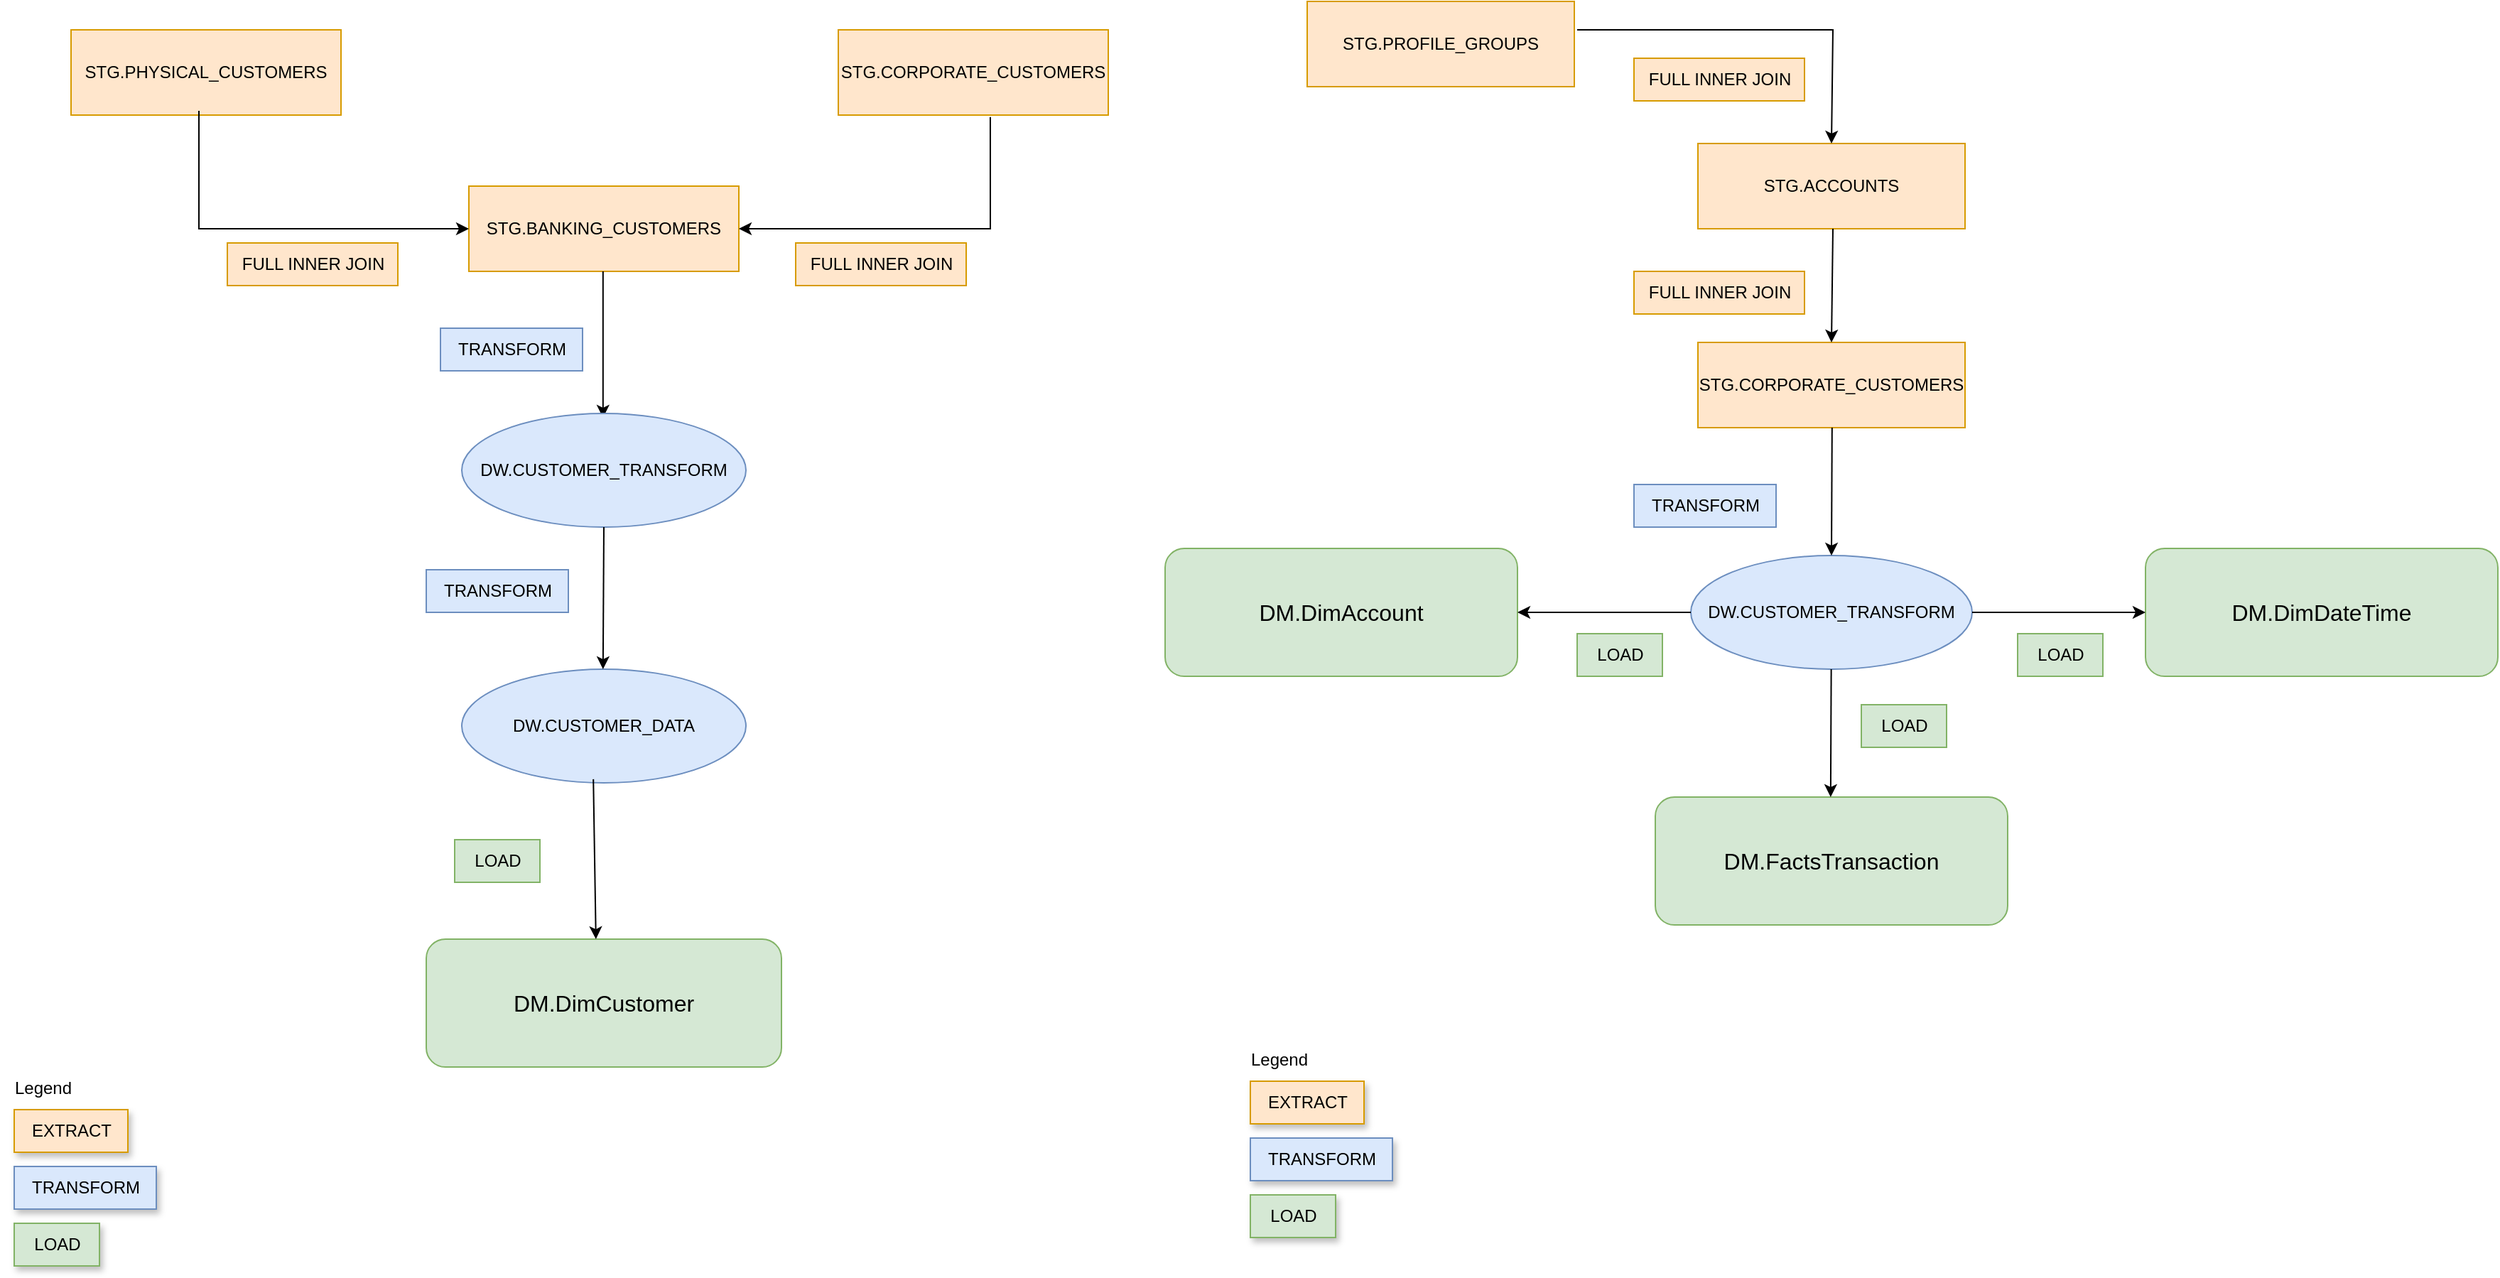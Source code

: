 <mxfile version="27.1.1">
  <diagram name="Page-1" id="oY2RIUIE8qrH9QMFWGEj">
    <mxGraphModel dx="1969" dy="1065" grid="1" gridSize="10" guides="1" tooltips="1" connect="1" arrows="1" fold="1" page="1" pageScale="1" pageWidth="827" pageHeight="1169" math="0" shadow="0">
      <root>
        <mxCell id="0" />
        <mxCell id="1" parent="0" />
        <mxCell id="5Wk8-XbovUFPplN8qRzZ-1" value="STG.PHYSICAL_CUSTOMERS" style="rounded=0;whiteSpace=wrap;html=1;fillColor=#ffe6cc;strokeColor=#d79b00;" vertex="1" parent="1">
          <mxGeometry x="70" y="140" width="190" height="60" as="geometry" />
        </mxCell>
        <mxCell id="5Wk8-XbovUFPplN8qRzZ-2" value="STG.CORPORATE_CUSTOMERS" style="rounded=0;whiteSpace=wrap;html=1;fillColor=#ffe6cc;strokeColor=#d79b00;" vertex="1" parent="1">
          <mxGeometry x="610" y="140" width="190" height="60" as="geometry" />
        </mxCell>
        <mxCell id="5Wk8-XbovUFPplN8qRzZ-3" value="STG.BANKING_CUSTOMERS" style="rounded=0;whiteSpace=wrap;html=1;fillColor=#ffe6cc;strokeColor=#d79b00;" vertex="1" parent="1">
          <mxGeometry x="350" y="250" width="190" height="60" as="geometry" />
        </mxCell>
        <mxCell id="5Wk8-XbovUFPplN8qRzZ-4" value="" style="endArrow=classic;html=1;rounded=0;entryX=0;entryY=0.5;entryDx=0;entryDy=0;" edge="1" parent="1" target="5Wk8-XbovUFPplN8qRzZ-3">
          <mxGeometry width="50" height="50" relative="1" as="geometry">
            <mxPoint x="160" y="197" as="sourcePoint" />
            <mxPoint x="410" y="430" as="targetPoint" />
            <Array as="points">
              <mxPoint x="160" y="280" />
            </Array>
          </mxGeometry>
        </mxCell>
        <mxCell id="5Wk8-XbovUFPplN8qRzZ-6" value="" style="endArrow=classic;html=1;rounded=0;entryX=1;entryY=0.5;entryDx=0;entryDy=0;exitX=0.563;exitY=1.022;exitDx=0;exitDy=0;exitPerimeter=0;" edge="1" parent="1" source="5Wk8-XbovUFPplN8qRzZ-2" target="5Wk8-XbovUFPplN8qRzZ-3">
          <mxGeometry width="50" height="50" relative="1" as="geometry">
            <mxPoint x="360" y="480" as="sourcePoint" />
            <mxPoint x="410" y="430" as="targetPoint" />
            <Array as="points">
              <mxPoint x="717" y="280" />
            </Array>
          </mxGeometry>
        </mxCell>
        <mxCell id="5Wk8-XbovUFPplN8qRzZ-7" value="FULL INNER JOIN" style="text;html=1;align=center;verticalAlign=middle;resizable=0;points=[];autosize=1;strokeColor=#d79b00;fillColor=#ffe6cc;" vertex="1" parent="1">
          <mxGeometry x="180" y="290" width="120" height="30" as="geometry" />
        </mxCell>
        <mxCell id="5Wk8-XbovUFPplN8qRzZ-8" value="FULL INNER JOIN" style="text;html=1;align=center;verticalAlign=middle;resizable=0;points=[];autosize=1;strokeColor=#d79b00;fillColor=#ffe6cc;" vertex="1" parent="1">
          <mxGeometry x="580" y="290" width="120" height="30" as="geometry" />
        </mxCell>
        <mxCell id="5Wk8-XbovUFPplN8qRzZ-13" value="" style="endArrow=classic;html=1;rounded=0;exitX=0.092;exitY=1.018;exitDx=0;exitDy=0;exitPerimeter=0;" edge="1" parent="1">
          <mxGeometry width="50" height="50" relative="1" as="geometry">
            <mxPoint x="444.41" y="310" as="sourcePoint" />
            <mxPoint x="444.41" y="413" as="targetPoint" />
          </mxGeometry>
        </mxCell>
        <mxCell id="5Wk8-XbovUFPplN8qRzZ-14" value="DW.CUSTOMER_TRANSFORM" style="ellipse;whiteSpace=wrap;html=1;fillColor=#dae8fc;strokeColor=#6c8ebf;" vertex="1" parent="1">
          <mxGeometry x="345" y="410" width="200" height="80" as="geometry" />
        </mxCell>
        <mxCell id="5Wk8-XbovUFPplN8qRzZ-15" value="DW.CUSTOMER_DATA" style="ellipse;whiteSpace=wrap;html=1;fillColor=#dae8fc;strokeColor=#6c8ebf;" vertex="1" parent="1">
          <mxGeometry x="345" y="590" width="200" height="80" as="geometry" />
        </mxCell>
        <mxCell id="5Wk8-XbovUFPplN8qRzZ-17" value="" style="endArrow=classic;html=1;rounded=0;exitX=0.5;exitY=1;exitDx=0;exitDy=0;entryX=0.497;entryY=0;entryDx=0;entryDy=0;entryPerimeter=0;" edge="1" parent="1" source="5Wk8-XbovUFPplN8qRzZ-14" target="5Wk8-XbovUFPplN8qRzZ-15">
          <mxGeometry width="50" height="50" relative="1" as="geometry">
            <mxPoint x="444.41" y="482" as="sourcePoint" />
            <mxPoint x="444.41" y="585" as="targetPoint" />
          </mxGeometry>
        </mxCell>
        <mxCell id="5Wk8-XbovUFPplN8qRzZ-19" value="TRANSFORM" style="text;html=1;align=center;verticalAlign=middle;resizable=0;points=[];autosize=1;strokeColor=#6c8ebf;fillColor=#dae8fc;" vertex="1" parent="1">
          <mxGeometry x="330" y="350" width="100" height="30" as="geometry" />
        </mxCell>
        <mxCell id="5Wk8-XbovUFPplN8qRzZ-20" value="TRANSFORM" style="text;html=1;align=center;verticalAlign=middle;resizable=0;points=[];autosize=1;strokeColor=#6c8ebf;fillColor=#dae8fc;" vertex="1" parent="1">
          <mxGeometry x="320" y="520" width="100" height="30" as="geometry" />
        </mxCell>
        <mxCell id="5Wk8-XbovUFPplN8qRzZ-22" value="&lt;font style=&quot;font-size: 16px;&quot;&gt;DM.DimCustomer&lt;/font&gt;" style="rounded=1;whiteSpace=wrap;html=1;fillColor=#d5e8d4;strokeColor=#82b366;" vertex="1" parent="1">
          <mxGeometry x="320" y="780" width="250" height="90" as="geometry" />
        </mxCell>
        <mxCell id="5Wk8-XbovUFPplN8qRzZ-24" value="" style="endArrow=classic;html=1;rounded=0;exitX=0.463;exitY=0.968;exitDx=0;exitDy=0;entryX=0.497;entryY=0;entryDx=0;entryDy=0;entryPerimeter=0;exitPerimeter=0;" edge="1" parent="1" source="5Wk8-XbovUFPplN8qRzZ-15">
          <mxGeometry width="50" height="50" relative="1" as="geometry">
            <mxPoint x="440.41" y="680" as="sourcePoint" />
            <mxPoint x="439.41" y="780" as="targetPoint" />
          </mxGeometry>
        </mxCell>
        <mxCell id="5Wk8-XbovUFPplN8qRzZ-28" value="LOAD" style="text;html=1;align=center;verticalAlign=middle;resizable=0;points=[];autosize=1;strokeColor=#82b366;fillColor=#d5e8d4;" vertex="1" parent="1">
          <mxGeometry x="340" y="710" width="60" height="30" as="geometry" />
        </mxCell>
        <mxCell id="5Wk8-XbovUFPplN8qRzZ-29" value="Legend" style="text;html=1;align=center;verticalAlign=middle;resizable=0;points=[];autosize=1;strokeColor=none;fillColor=none;" vertex="1" parent="1">
          <mxGeometry x="20" y="870" width="60" height="30" as="geometry" />
        </mxCell>
        <mxCell id="5Wk8-XbovUFPplN8qRzZ-31" value="EXTRACT" style="text;html=1;align=center;verticalAlign=middle;resizable=0;points=[];autosize=1;strokeColor=#d79b00;fillColor=#ffe6cc;glass=0;rounded=0;shadow=1;" vertex="1" parent="1">
          <mxGeometry x="30" y="900" width="80" height="30" as="geometry" />
        </mxCell>
        <mxCell id="5Wk8-XbovUFPplN8qRzZ-32" value="TRANSFORM" style="text;html=1;align=center;verticalAlign=middle;resizable=0;points=[];autosize=1;strokeColor=#6c8ebf;fillColor=#dae8fc;shadow=1;" vertex="1" parent="1">
          <mxGeometry x="30" y="940" width="100" height="30" as="geometry" />
        </mxCell>
        <mxCell id="5Wk8-XbovUFPplN8qRzZ-34" value="LOAD" style="text;html=1;align=center;verticalAlign=middle;resizable=0;points=[];autosize=1;strokeColor=#82b366;fillColor=#d5e8d4;shadow=1;" vertex="1" parent="1">
          <mxGeometry x="30" y="980" width="60" height="30" as="geometry" />
        </mxCell>
        <mxCell id="5Wk8-XbovUFPplN8qRzZ-53" value="STG.PROFILE_GROUPS" style="rounded=0;whiteSpace=wrap;html=1;fillColor=#ffe6cc;strokeColor=#d79b00;" vertex="1" parent="1">
          <mxGeometry x="940" y="120" width="188" height="60" as="geometry" />
        </mxCell>
        <mxCell id="5Wk8-XbovUFPplN8qRzZ-54" value="STG.CORPORATE_CUSTOMERS" style="rounded=0;whiteSpace=wrap;html=1;fillColor=#ffe6cc;strokeColor=#d79b00;" vertex="1" parent="1">
          <mxGeometry x="1215" y="360" width="188" height="60" as="geometry" />
        </mxCell>
        <mxCell id="5Wk8-XbovUFPplN8qRzZ-55" value="STG.ACCOUNTS" style="rounded=0;whiteSpace=wrap;html=1;fillColor=#ffe6cc;strokeColor=#d79b00;" vertex="1" parent="1">
          <mxGeometry x="1215" y="220" width="188" height="60" as="geometry" />
        </mxCell>
        <mxCell id="5Wk8-XbovUFPplN8qRzZ-58" value="FULL INNER JOIN" style="text;html=1;align=center;verticalAlign=middle;resizable=0;points=[];autosize=1;strokeColor=#d79b00;fillColor=#ffe6cc;" vertex="1" parent="1">
          <mxGeometry x="1170" y="160" width="120" height="30" as="geometry" />
        </mxCell>
        <mxCell id="5Wk8-XbovUFPplN8qRzZ-59" value="FULL INNER JOIN" style="text;html=1;align=center;verticalAlign=middle;resizable=0;points=[];autosize=1;strokeColor=#d79b00;fillColor=#ffe6cc;" vertex="1" parent="1">
          <mxGeometry x="1170" y="310" width="120" height="30" as="geometry" />
        </mxCell>
        <mxCell id="5Wk8-XbovUFPplN8qRzZ-60" value="" style="endArrow=classic;html=1;rounded=0;exitX=0.092;exitY=1.018;exitDx=0;exitDy=0;exitPerimeter=0;entryX=0.5;entryY=0;entryDx=0;entryDy=0;" edge="1" parent="1" target="5Wk8-XbovUFPplN8qRzZ-55">
          <mxGeometry width="50" height="50" relative="1" as="geometry">
            <mxPoint x="1130.0" y="140" as="sourcePoint" />
            <mxPoint x="1130.0" y="243" as="targetPoint" />
            <Array as="points">
              <mxPoint x="1310" y="140" />
            </Array>
          </mxGeometry>
        </mxCell>
        <mxCell id="5Wk8-XbovUFPplN8qRzZ-61" value="DW.CUSTOMER_TRANSFORM" style="ellipse;whiteSpace=wrap;html=1;fillColor=#dae8fc;strokeColor=#6c8ebf;" vertex="1" parent="1">
          <mxGeometry x="1210" y="510" width="198" height="80" as="geometry" />
        </mxCell>
        <mxCell id="5Wk8-XbovUFPplN8qRzZ-65" value="TRANSFORM" style="text;html=1;align=center;verticalAlign=middle;resizable=0;points=[];autosize=1;strokeColor=#6c8ebf;fillColor=#dae8fc;" vertex="1" parent="1">
          <mxGeometry x="1170" y="460" width="100" height="30" as="geometry" />
        </mxCell>
        <mxCell id="5Wk8-XbovUFPplN8qRzZ-66" value="&lt;font style=&quot;font-size: 16px;&quot;&gt;DM.DimAccount&lt;/font&gt;" style="rounded=1;whiteSpace=wrap;html=1;fillColor=#d5e8d4;strokeColor=#82b366;" vertex="1" parent="1">
          <mxGeometry x="840" y="505" width="248" height="90" as="geometry" />
        </mxCell>
        <mxCell id="5Wk8-XbovUFPplN8qRzZ-67" value="" style="endArrow=classic;html=1;rounded=0;exitX=0;exitY=0.5;exitDx=0;exitDy=0;entryX=1;entryY=0.5;entryDx=0;entryDy=0;" edge="1" parent="1" source="5Wk8-XbovUFPplN8qRzZ-61" target="5Wk8-XbovUFPplN8qRzZ-66">
          <mxGeometry width="50" height="50" relative="1" as="geometry">
            <mxPoint x="1307.6" y="647.44" as="sourcePoint" />
            <mxPoint x="1309.41" y="760" as="targetPoint" />
          </mxGeometry>
        </mxCell>
        <mxCell id="5Wk8-XbovUFPplN8qRzZ-68" value="LOAD" style="text;html=1;align=center;verticalAlign=middle;resizable=0;points=[];autosize=1;strokeColor=#82b366;fillColor=#d5e8d4;" vertex="1" parent="1">
          <mxGeometry x="1130" y="565" width="60" height="30" as="geometry" />
        </mxCell>
        <mxCell id="5Wk8-XbovUFPplN8qRzZ-69" value="Legend" style="text;html=1;align=center;verticalAlign=middle;resizable=0;points=[];autosize=1;strokeColor=none;fillColor=none;" vertex="1" parent="1">
          <mxGeometry x="890" y="850" width="60" height="30" as="geometry" />
        </mxCell>
        <mxCell id="5Wk8-XbovUFPplN8qRzZ-70" value="EXTRACT" style="text;html=1;align=center;verticalAlign=middle;resizable=0;points=[];autosize=1;strokeColor=#d79b00;fillColor=#ffe6cc;glass=0;rounded=0;shadow=1;" vertex="1" parent="1">
          <mxGeometry x="900" y="880" width="80" height="30" as="geometry" />
        </mxCell>
        <mxCell id="5Wk8-XbovUFPplN8qRzZ-71" value="TRANSFORM" style="text;html=1;align=center;verticalAlign=middle;resizable=0;points=[];autosize=1;strokeColor=#6c8ebf;fillColor=#dae8fc;shadow=1;" vertex="1" parent="1">
          <mxGeometry x="900" y="920" width="100" height="30" as="geometry" />
        </mxCell>
        <mxCell id="5Wk8-XbovUFPplN8qRzZ-72" value="LOAD" style="text;html=1;align=center;verticalAlign=middle;resizable=0;points=[];autosize=1;strokeColor=#82b366;fillColor=#d5e8d4;shadow=1;" vertex="1" parent="1">
          <mxGeometry x="900" y="960" width="60" height="30" as="geometry" />
        </mxCell>
        <mxCell id="5Wk8-XbovUFPplN8qRzZ-73" value="" style="endArrow=classic;html=1;rounded=0;entryX=0.5;entryY=0;entryDx=0;entryDy=0;" edge="1" parent="1" target="5Wk8-XbovUFPplN8qRzZ-54">
          <mxGeometry width="50" height="50" relative="1" as="geometry">
            <mxPoint x="1310" y="280" as="sourcePoint" />
            <mxPoint x="1316" y="360" as="targetPoint" />
          </mxGeometry>
        </mxCell>
        <mxCell id="5Wk8-XbovUFPplN8qRzZ-75" value="" style="endArrow=classic;html=1;rounded=0;entryX=0.5;entryY=0;entryDx=0;entryDy=0;" edge="1" parent="1" target="5Wk8-XbovUFPplN8qRzZ-61">
          <mxGeometry width="50" height="50" relative="1" as="geometry">
            <mxPoint x="1309.41" y="420" as="sourcePoint" />
            <mxPoint x="1310" y="480" as="targetPoint" />
          </mxGeometry>
        </mxCell>
        <mxCell id="5Wk8-XbovUFPplN8qRzZ-77" value="&lt;font style=&quot;font-size: 16px;&quot;&gt;DM.DimDateTime&lt;/font&gt;" style="rounded=1;whiteSpace=wrap;html=1;fillColor=#d5e8d4;strokeColor=#82b366;" vertex="1" parent="1">
          <mxGeometry x="1530" y="505" width="248" height="90" as="geometry" />
        </mxCell>
        <mxCell id="5Wk8-XbovUFPplN8qRzZ-78" value="LOAD" style="text;html=1;align=center;verticalAlign=middle;resizable=0;points=[];autosize=1;strokeColor=#82b366;fillColor=#d5e8d4;" vertex="1" parent="1">
          <mxGeometry x="1440" y="565" width="60" height="30" as="geometry" />
        </mxCell>
        <mxCell id="5Wk8-XbovUFPplN8qRzZ-79" value="" style="endArrow=classic;html=1;rounded=0;exitX=1;exitY=0.5;exitDx=0;exitDy=0;entryX=0;entryY=0.5;entryDx=0;entryDy=0;" edge="1" parent="1" source="5Wk8-XbovUFPplN8qRzZ-61" target="5Wk8-XbovUFPplN8qRzZ-77">
          <mxGeometry width="50" height="50" relative="1" as="geometry">
            <mxPoint x="1220" y="560" as="sourcePoint" />
            <mxPoint x="1098" y="560" as="targetPoint" />
          </mxGeometry>
        </mxCell>
        <mxCell id="5Wk8-XbovUFPplN8qRzZ-80" value="&lt;font style=&quot;font-size: 16px;&quot;&gt;DM.FactsTransaction&lt;/font&gt;" style="rounded=1;whiteSpace=wrap;html=1;fillColor=#d5e8d4;strokeColor=#82b366;" vertex="1" parent="1">
          <mxGeometry x="1185" y="680" width="248" height="90" as="geometry" />
        </mxCell>
        <mxCell id="5Wk8-XbovUFPplN8qRzZ-81" value="" style="endArrow=classic;html=1;rounded=0;entryX=0.5;entryY=0;entryDx=0;entryDy=0;" edge="1" parent="1">
          <mxGeometry width="50" height="50" relative="1" as="geometry">
            <mxPoint x="1308.82" y="590" as="sourcePoint" />
            <mxPoint x="1308.41" y="680" as="targetPoint" />
          </mxGeometry>
        </mxCell>
        <mxCell id="5Wk8-XbovUFPplN8qRzZ-83" value="LOAD" style="text;html=1;align=center;verticalAlign=middle;resizable=0;points=[];autosize=1;strokeColor=#82b366;fillColor=#d5e8d4;" vertex="1" parent="1">
          <mxGeometry x="1330" y="615" width="60" height="30" as="geometry" />
        </mxCell>
      </root>
    </mxGraphModel>
  </diagram>
</mxfile>
